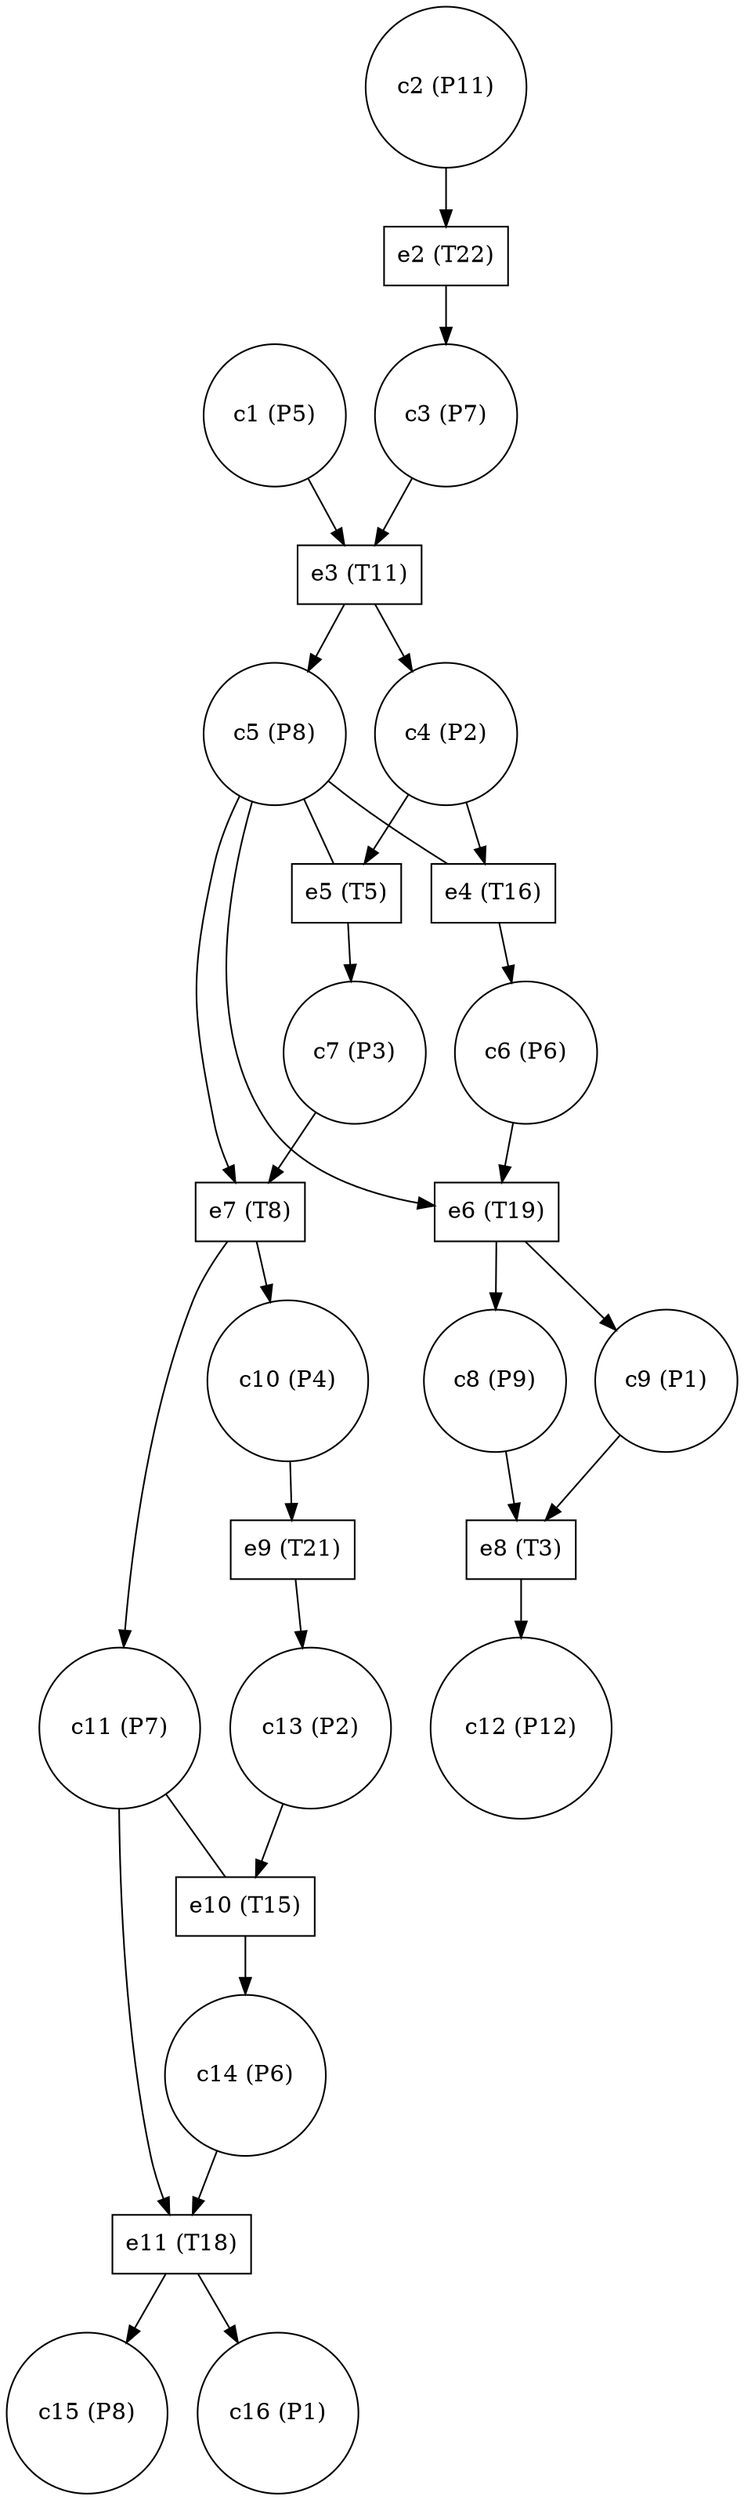 digraph PetriNet {
// Places
p15 [shape=circle label="c15 (P8)"];
p13 [shape=circle label="c13 (P2)"];
p1 [shape=circle label="c1 (P5)"];
p11 [shape=circle label="c11 (P7)"];
p12 [shape=circle label="c12 (P12)"];
p5 [shape=circle label="c5 (P8)"];
p6 [shape=circle label="c6 (P6)"];
p4 [shape=circle label="c4 (P2)"];
p16 [shape=circle label="c16 (P1)"];
p14 [shape=circle label="c14 (P6)"];
p8 [shape=circle label="c8 (P9)"];
p10 [shape=circle label="c10 (P4)"];
p9 [shape=circle label="c9 (P1)"];
p2 [shape=circle label="c2 (P11)"];
p7 [shape=circle label="c7 (P3)"];
p3 [shape=circle label="c3 (P7)"];
// Transitions
t6 [shape=box label="e6 (T19)"];
t4 [shape=box label="e4 (T16)"];
t2 [shape=box label="e2 (T22)"];
t8 [shape=box label="e8 (T3)"];
t7 [shape=box label="e7 (T8)"];
t11 [shape=box label="e11 (T18)"];
t10 [shape=box label="e10 (T15)"];
t9 [shape=box label="e9 (T21)"];
t3 [shape=box label="e3 (T11)"];
t5 [shape=box label="e5 (T5)"];
// Edges
p13 -> t10;
p1 -> t3;
p11 -> t11;
p5 -> t6;
p5 -> t7;
p6 -> t6;
p4 -> t4;
p4 -> t5;
p14 -> t11;
p8 -> t8;
p10 -> t9;
p9 -> t8;
p2 -> t2;
p7 -> t7;
p3 -> t3;
t6 -> p8;
t6 -> p9;
t4 -> p6;
p5 -> t4 [dir=none];
t2 -> p3;
t8 -> p12;
t7 -> p10;
t7 -> p11;
t11 -> p15;
t11 -> p16;
t10 -> p14;
p11 -> t10 [dir=none];
t9 -> p13;
t3 -> p4;
t3 -> p5;
t5 -> p7;
p5 -> t5 [dir=none];
}
